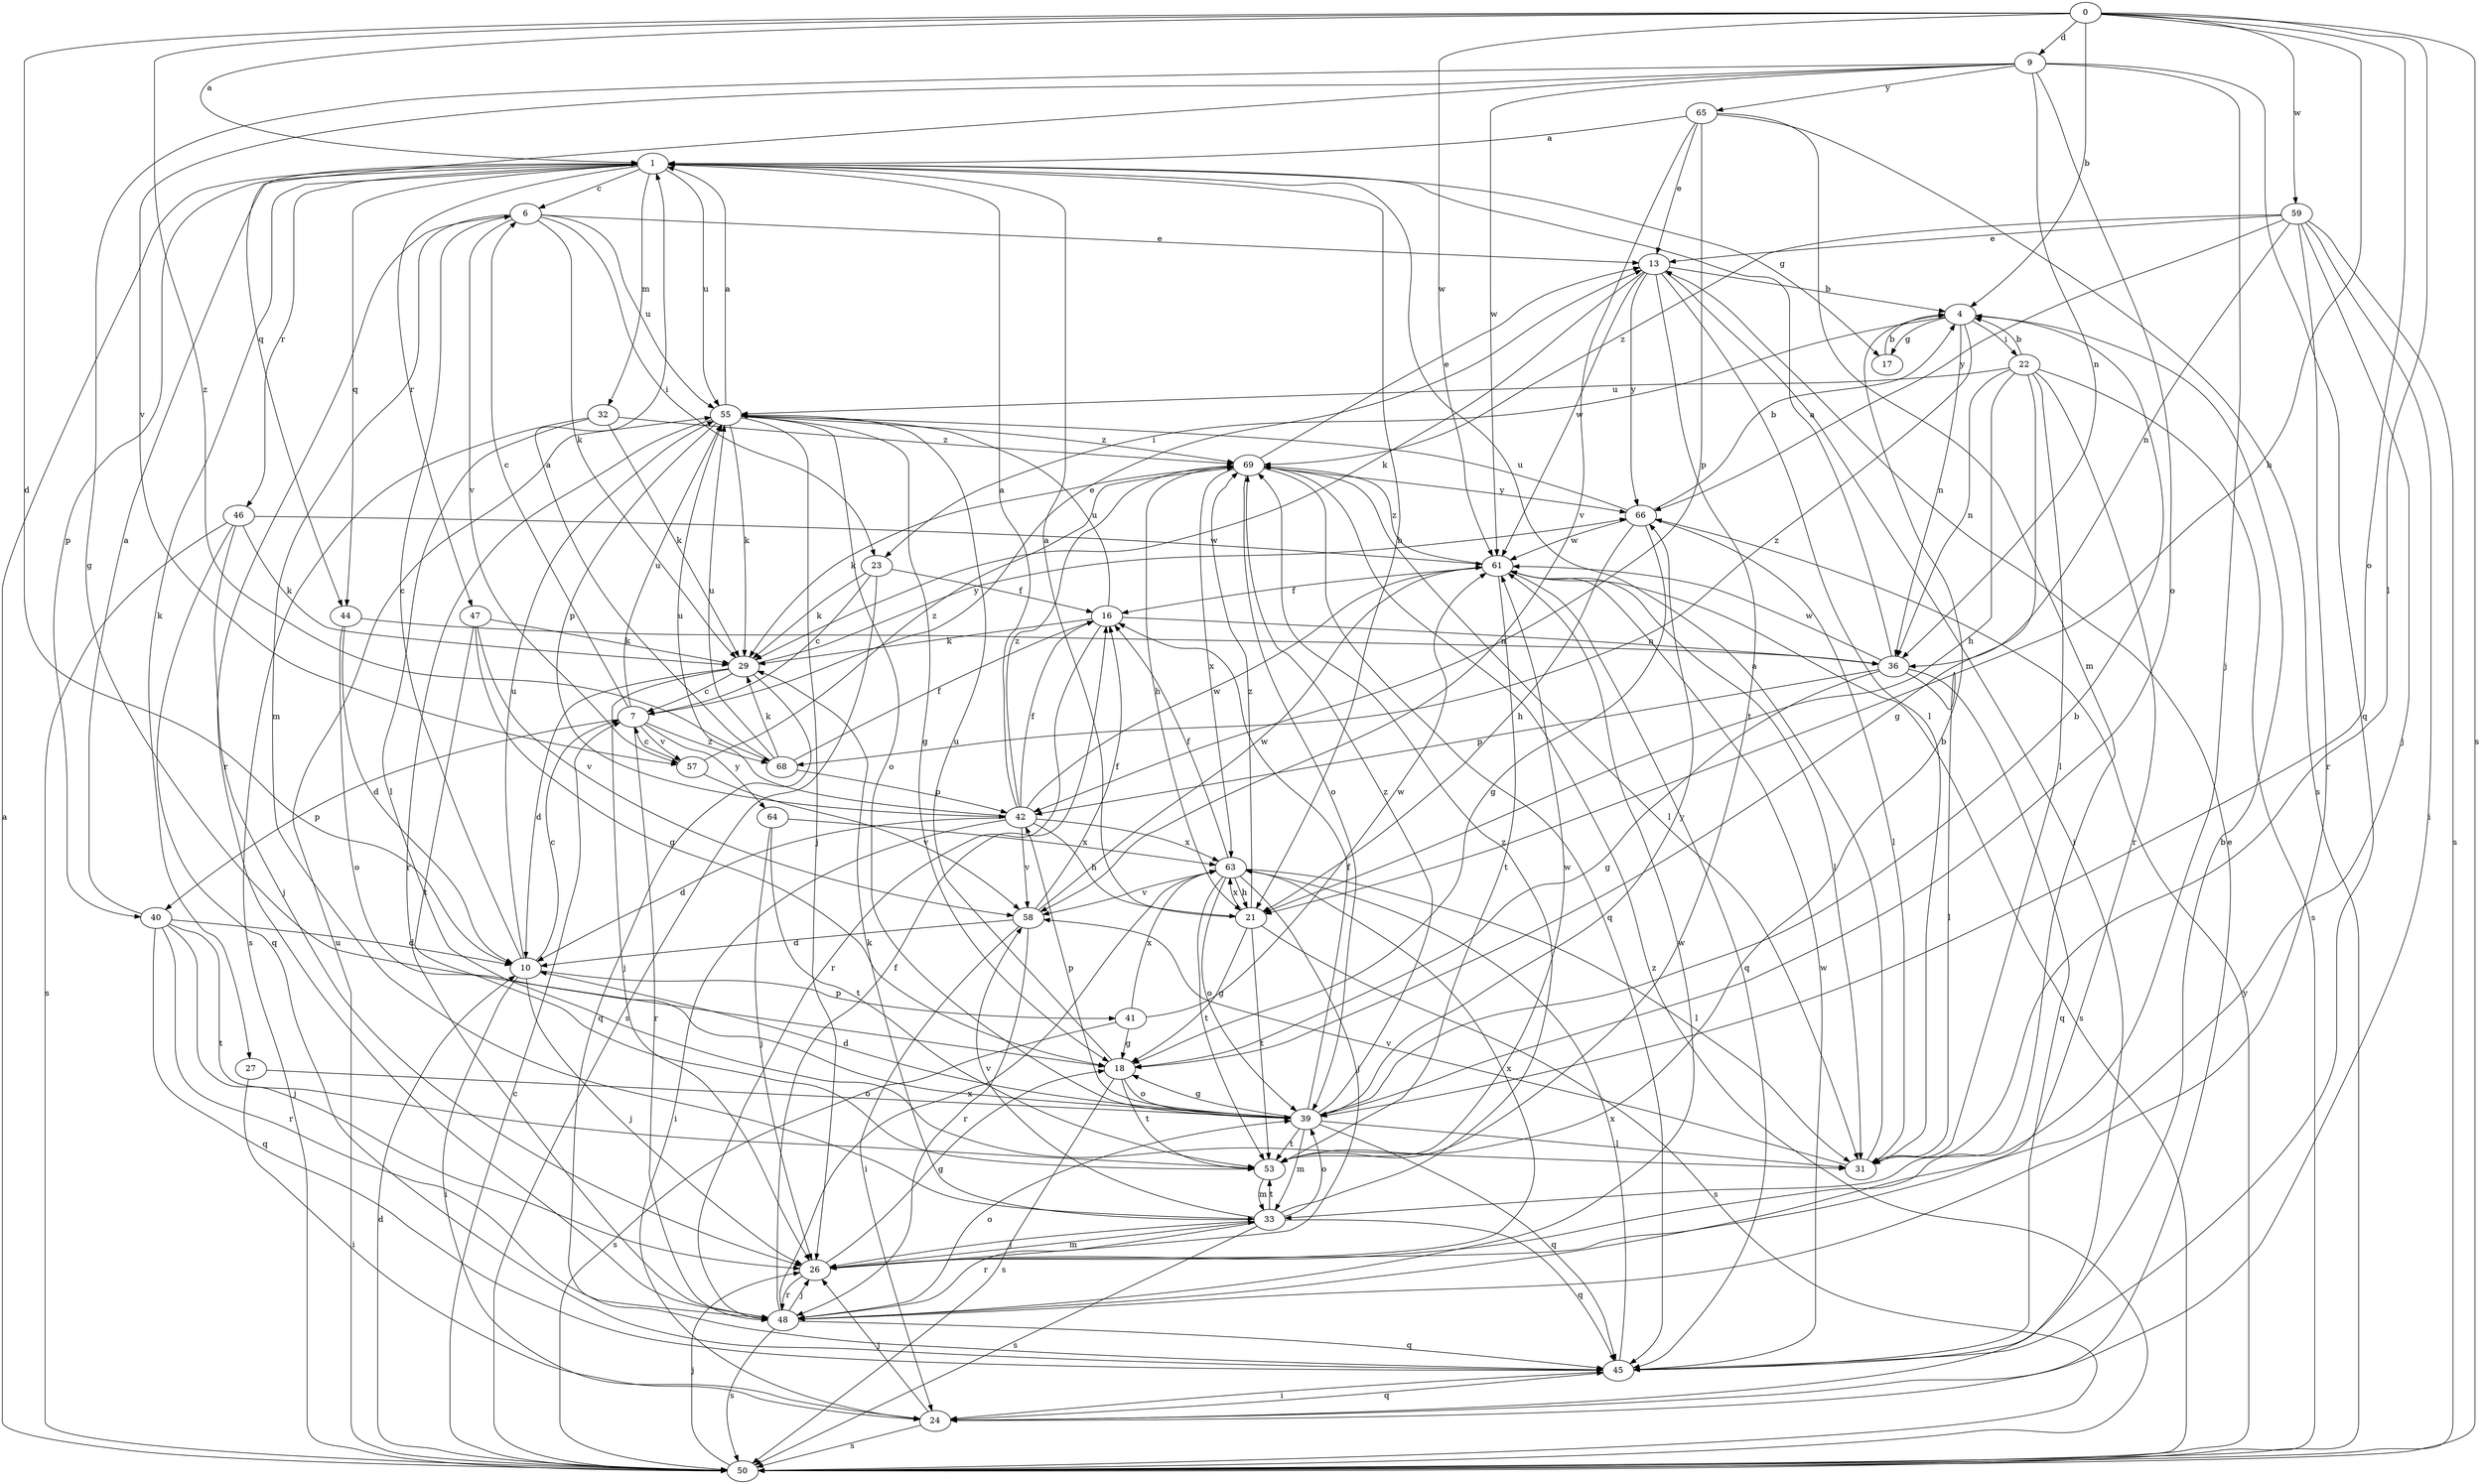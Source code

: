 strict digraph  {
0;
1;
4;
6;
7;
9;
10;
13;
16;
17;
18;
21;
22;
23;
24;
26;
27;
29;
31;
32;
33;
36;
39;
40;
41;
42;
44;
45;
46;
47;
48;
50;
53;
55;
57;
58;
59;
61;
63;
64;
65;
66;
68;
69;
0 -> 1  [label=a];
0 -> 4  [label=b];
0 -> 9  [label=d];
0 -> 10  [label=d];
0 -> 21  [label=h];
0 -> 31  [label=l];
0 -> 39  [label=o];
0 -> 50  [label=s];
0 -> 59  [label=w];
0 -> 61  [label=w];
0 -> 68  [label=z];
1 -> 6  [label=c];
1 -> 17  [label=g];
1 -> 21  [label=h];
1 -> 27  [label=k];
1 -> 32  [label=m];
1 -> 40  [label=p];
1 -> 44  [label=q];
1 -> 46  [label=r];
1 -> 47  [label=r];
1 -> 55  [label=u];
4 -> 17  [label=g];
4 -> 22  [label=i];
4 -> 23  [label=i];
4 -> 36  [label=n];
4 -> 68  [label=z];
6 -> 13  [label=e];
6 -> 23  [label=i];
6 -> 29  [label=k];
6 -> 33  [label=m];
6 -> 48  [label=r];
6 -> 55  [label=u];
6 -> 57  [label=v];
7 -> 6  [label=c];
7 -> 13  [label=e];
7 -> 40  [label=p];
7 -> 48  [label=r];
7 -> 55  [label=u];
7 -> 57  [label=v];
7 -> 64  [label=y];
7 -> 68  [label=z];
9 -> 18  [label=g];
9 -> 26  [label=j];
9 -> 36  [label=n];
9 -> 39  [label=o];
9 -> 44  [label=q];
9 -> 45  [label=q];
9 -> 57  [label=v];
9 -> 61  [label=w];
9 -> 65  [label=y];
10 -> 6  [label=c];
10 -> 7  [label=c];
10 -> 24  [label=i];
10 -> 26  [label=j];
10 -> 41  [label=p];
10 -> 55  [label=u];
13 -> 4  [label=b];
13 -> 24  [label=i];
13 -> 29  [label=k];
13 -> 31  [label=l];
13 -> 53  [label=t];
13 -> 61  [label=w];
13 -> 66  [label=y];
16 -> 29  [label=k];
16 -> 36  [label=n];
16 -> 48  [label=r];
16 -> 55  [label=u];
17 -> 4  [label=b];
18 -> 39  [label=o];
18 -> 50  [label=s];
18 -> 53  [label=t];
18 -> 55  [label=u];
21 -> 1  [label=a];
21 -> 18  [label=g];
21 -> 50  [label=s];
21 -> 53  [label=t];
21 -> 63  [label=x];
21 -> 69  [label=z];
22 -> 4  [label=b];
22 -> 18  [label=g];
22 -> 21  [label=h];
22 -> 31  [label=l];
22 -> 36  [label=n];
22 -> 48  [label=r];
22 -> 50  [label=s];
22 -> 55  [label=u];
23 -> 7  [label=c];
23 -> 16  [label=f];
23 -> 29  [label=k];
23 -> 50  [label=s];
24 -> 13  [label=e];
24 -> 26  [label=j];
24 -> 45  [label=q];
24 -> 50  [label=s];
26 -> 18  [label=g];
26 -> 33  [label=m];
26 -> 48  [label=r];
26 -> 63  [label=x];
27 -> 24  [label=i];
27 -> 39  [label=o];
29 -> 7  [label=c];
29 -> 10  [label=d];
29 -> 26  [label=j];
29 -> 45  [label=q];
29 -> 66  [label=y];
31 -> 1  [label=a];
31 -> 58  [label=v];
32 -> 29  [label=k];
32 -> 31  [label=l];
32 -> 50  [label=s];
32 -> 69  [label=z];
33 -> 26  [label=j];
33 -> 29  [label=k];
33 -> 39  [label=o];
33 -> 45  [label=q];
33 -> 48  [label=r];
33 -> 50  [label=s];
33 -> 53  [label=t];
33 -> 58  [label=v];
33 -> 69  [label=z];
36 -> 1  [label=a];
36 -> 18  [label=g];
36 -> 31  [label=l];
36 -> 42  [label=p];
36 -> 45  [label=q];
36 -> 61  [label=w];
39 -> 4  [label=b];
39 -> 10  [label=d];
39 -> 16  [label=f];
39 -> 18  [label=g];
39 -> 31  [label=l];
39 -> 33  [label=m];
39 -> 42  [label=p];
39 -> 45  [label=q];
39 -> 53  [label=t];
39 -> 66  [label=y];
39 -> 69  [label=z];
40 -> 1  [label=a];
40 -> 10  [label=d];
40 -> 26  [label=j];
40 -> 45  [label=q];
40 -> 48  [label=r];
40 -> 53  [label=t];
41 -> 18  [label=g];
41 -> 50  [label=s];
41 -> 61  [label=w];
41 -> 63  [label=x];
42 -> 1  [label=a];
42 -> 10  [label=d];
42 -> 16  [label=f];
42 -> 21  [label=h];
42 -> 24  [label=i];
42 -> 55  [label=u];
42 -> 58  [label=v];
42 -> 61  [label=w];
42 -> 63  [label=x];
42 -> 69  [label=z];
44 -> 10  [label=d];
44 -> 36  [label=n];
44 -> 39  [label=o];
45 -> 4  [label=b];
45 -> 24  [label=i];
45 -> 61  [label=w];
45 -> 63  [label=x];
46 -> 26  [label=j];
46 -> 29  [label=k];
46 -> 45  [label=q];
46 -> 50  [label=s];
46 -> 61  [label=w];
47 -> 18  [label=g];
47 -> 29  [label=k];
47 -> 53  [label=t];
47 -> 58  [label=v];
48 -> 16  [label=f];
48 -> 26  [label=j];
48 -> 39  [label=o];
48 -> 45  [label=q];
48 -> 50  [label=s];
48 -> 61  [label=w];
48 -> 63  [label=x];
50 -> 1  [label=a];
50 -> 7  [label=c];
50 -> 10  [label=d];
50 -> 26  [label=j];
50 -> 55  [label=u];
50 -> 66  [label=y];
50 -> 69  [label=z];
53 -> 4  [label=b];
53 -> 33  [label=m];
53 -> 61  [label=w];
55 -> 1  [label=a];
55 -> 18  [label=g];
55 -> 26  [label=j];
55 -> 29  [label=k];
55 -> 39  [label=o];
55 -> 42  [label=p];
55 -> 48  [label=r];
55 -> 69  [label=z];
57 -> 7  [label=c];
57 -> 58  [label=v];
57 -> 69  [label=z];
58 -> 10  [label=d];
58 -> 16  [label=f];
58 -> 24  [label=i];
58 -> 48  [label=r];
58 -> 61  [label=w];
59 -> 13  [label=e];
59 -> 24  [label=i];
59 -> 26  [label=j];
59 -> 36  [label=n];
59 -> 48  [label=r];
59 -> 50  [label=s];
59 -> 66  [label=y];
59 -> 69  [label=z];
61 -> 16  [label=f];
61 -> 31  [label=l];
61 -> 45  [label=q];
61 -> 50  [label=s];
61 -> 53  [label=t];
61 -> 69  [label=z];
63 -> 16  [label=f];
63 -> 21  [label=h];
63 -> 26  [label=j];
63 -> 31  [label=l];
63 -> 39  [label=o];
63 -> 53  [label=t];
63 -> 58  [label=v];
64 -> 26  [label=j];
64 -> 53  [label=t];
64 -> 63  [label=x];
65 -> 1  [label=a];
65 -> 13  [label=e];
65 -> 33  [label=m];
65 -> 42  [label=p];
65 -> 50  [label=s];
65 -> 58  [label=v];
66 -> 4  [label=b];
66 -> 18  [label=g];
66 -> 21  [label=h];
66 -> 31  [label=l];
66 -> 55  [label=u];
66 -> 61  [label=w];
68 -> 1  [label=a];
68 -> 16  [label=f];
68 -> 29  [label=k];
68 -> 42  [label=p];
68 -> 55  [label=u];
69 -> 13  [label=e];
69 -> 21  [label=h];
69 -> 29  [label=k];
69 -> 31  [label=l];
69 -> 39  [label=o];
69 -> 45  [label=q];
69 -> 63  [label=x];
69 -> 66  [label=y];
}
